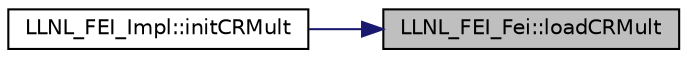 digraph "LLNL_FEI_Fei::loadCRMult"
{
 // LATEX_PDF_SIZE
  edge [fontname="Helvetica",fontsize="10",labelfontname="Helvetica",labelfontsize="10"];
  node [fontname="Helvetica",fontsize="10",shape=record];
  rankdir="RL";
  Node1 [label="LLNL_FEI_Fei::loadCRMult",height=0.2,width=0.4,color="black", fillcolor="grey75", style="filled", fontcolor="black",tooltip=" "];
  Node1 -> Node2 [dir="back",color="midnightblue",fontsize="10",style="solid",fontname="Helvetica"];
  Node2 [label="LLNL_FEI_Impl::initCRMult",height=0.2,width=0.4,color="black", fillcolor="white", style="filled",URL="$class_l_l_n_l___f_e_i___impl.html#ac009d52b2acfaa2d8358f7ef9767a09f",tooltip=" "];
}
